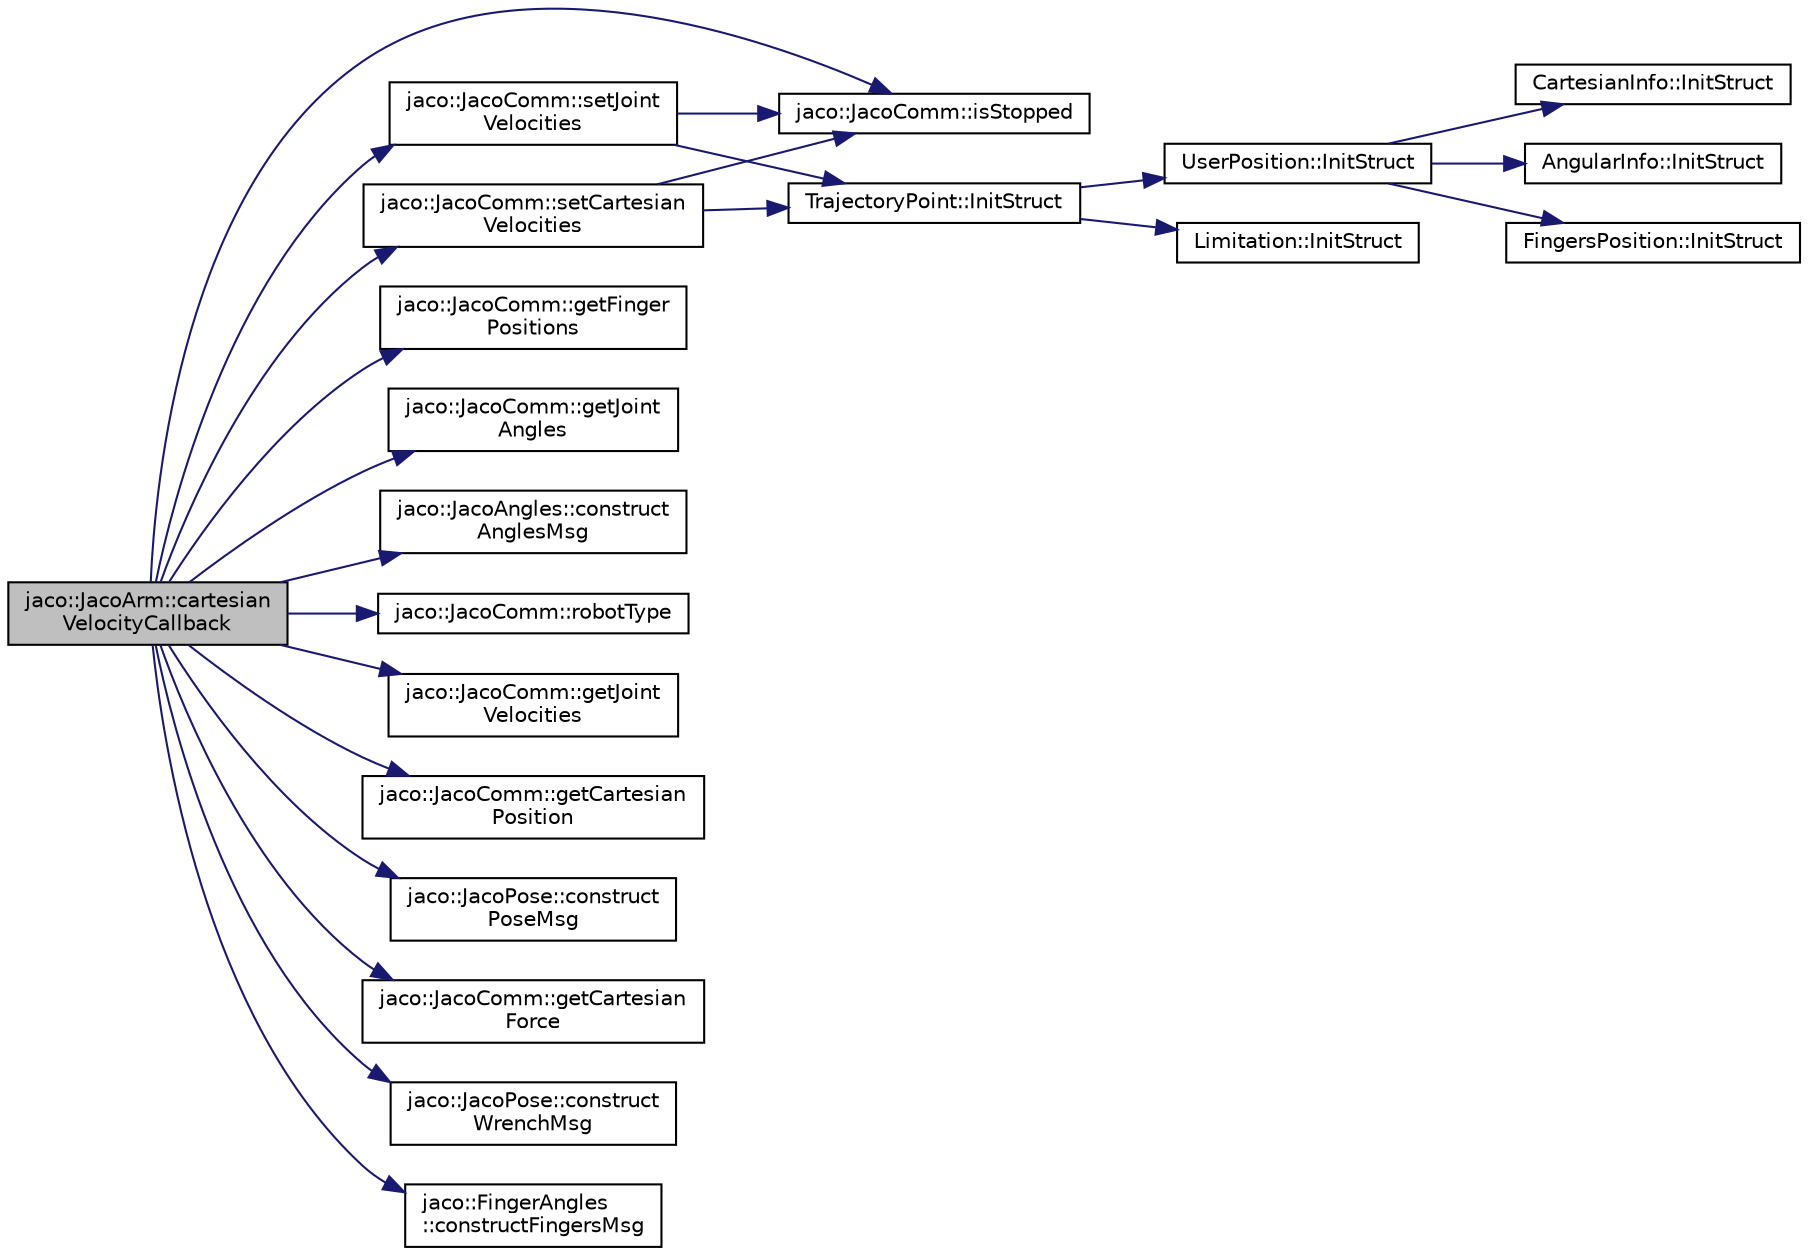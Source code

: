 digraph "jaco::JacoArm::cartesianVelocityCallback"
{
  edge [fontname="Helvetica",fontsize="10",labelfontname="Helvetica",labelfontsize="10"];
  node [fontname="Helvetica",fontsize="10",shape=record];
  rankdir="LR";
  Node1 [label="jaco::JacoArm::cartesian\lVelocityCallback",height=0.2,width=0.4,color="black", fillcolor="grey75", style="filled", fontcolor="black"];
  Node1 -> Node2 [color="midnightblue",fontsize="10",style="solid"];
  Node2 [label="jaco::JacoComm::isStopped",height=0.2,width=0.4,color="black", fillcolor="white", style="filled",URL="$classjaco_1_1_jaco_comm.html#a872b8033cda5a9fe4ccdca2e89aa03d1"];
  Node1 -> Node3 [color="midnightblue",fontsize="10",style="solid"];
  Node3 [label="jaco::JacoComm::setCartesian\lVelocities",height=0.2,width=0.4,color="black", fillcolor="white", style="filled",URL="$classjaco_1_1_jaco_comm.html#a468352480a437cc2144c8d4d289815a5",tooltip="Set the cartesian velocity of the tool tip. "];
  Node3 -> Node2 [color="midnightblue",fontsize="10",style="solid"];
  Node3 -> Node4 [color="midnightblue",fontsize="10",style="solid"];
  Node4 [label="TrajectoryPoint::InitStruct",height=0.2,width=0.4,color="black", fillcolor="white", style="filled",URL="$struct_trajectory_point.html#a1a9f12ad88f5011c6a4644792fa67f99"];
  Node4 -> Node5 [color="midnightblue",fontsize="10",style="solid"];
  Node5 [label="UserPosition::InitStruct",height=0.2,width=0.4,color="black", fillcolor="white", style="filled",URL="$struct_user_position.html#ad682f9be07fa2307028f86624ded2958"];
  Node5 -> Node6 [color="midnightblue",fontsize="10",style="solid"];
  Node6 [label="CartesianInfo::InitStruct",height=0.2,width=0.4,color="black", fillcolor="white", style="filled",URL="$struct_cartesian_info.html#a6d47623939d86124525ab4c8f7a2b8e9"];
  Node5 -> Node7 [color="midnightblue",fontsize="10",style="solid"];
  Node7 [label="AngularInfo::InitStruct",height=0.2,width=0.4,color="black", fillcolor="white", style="filled",URL="$struct_angular_info.html#a092156b3e0e6cb657ed4bb2f6b15a9f0"];
  Node5 -> Node8 [color="midnightblue",fontsize="10",style="solid"];
  Node8 [label="FingersPosition::InitStruct",height=0.2,width=0.4,color="black", fillcolor="white", style="filled",URL="$struct_fingers_position.html#a2d958923675995d54d56e59f8549495d"];
  Node4 -> Node9 [color="midnightblue",fontsize="10",style="solid"];
  Node9 [label="Limitation::InitStruct",height=0.2,width=0.4,color="black", fillcolor="white", style="filled",URL="$struct_limitation.html#a098f4ee5d0eb6baf844ff3164f1a20f6"];
  Node1 -> Node10 [color="midnightblue",fontsize="10",style="solid"];
  Node10 [label="jaco::JacoComm::setJoint\lVelocities",height=0.2,width=0.4,color="black", fillcolor="white", style="filled",URL="$classjaco_1_1_jaco_comm.html#af269b1c8d8b1f32c1003ca2e464252f0",tooltip="Set the angular velocity of the joints. "];
  Node10 -> Node2 [color="midnightblue",fontsize="10",style="solid"];
  Node10 -> Node4 [color="midnightblue",fontsize="10",style="solid"];
  Node1 -> Node11 [color="midnightblue",fontsize="10",style="solid"];
  Node11 [label="jaco::JacoComm::getFinger\lPositions",height=0.2,width=0.4,color="black", fillcolor="white", style="filled",URL="$classjaco_1_1_jaco_comm.html#a7644bf1154b59bf4d8b97c200284e3fb",tooltip="API call to obtain the current finger positions. "];
  Node1 -> Node12 [color="midnightblue",fontsize="10",style="solid"];
  Node12 [label="jaco::JacoComm::getJoint\lAngles",height=0.2,width=0.4,color="black", fillcolor="white", style="filled",URL="$classjaco_1_1_jaco_comm.html#a5fcb23bf6925a82f2ab5e42460ea3834",tooltip="API call to obtain the current angular position of all the joints. "];
  Node1 -> Node13 [color="midnightblue",fontsize="10",style="solid"];
  Node13 [label="jaco::JacoAngles::construct\lAnglesMsg",height=0.2,width=0.4,color="black", fillcolor="white", style="filled",URL="$classjaco_1_1_jaco_angles.html#a29e69c52bf777084006965f9edcdcd9d"];
  Node1 -> Node14 [color="midnightblue",fontsize="10",style="solid"];
  Node14 [label="jaco::JacoComm::robotType",height=0.2,width=0.4,color="black", fillcolor="white", style="filled",URL="$classjaco_1_1_jaco_comm.html#af20323ed50f73b59bac3e18ebd8559fa"];
  Node1 -> Node15 [color="midnightblue",fontsize="10",style="solid"];
  Node15 [label="jaco::JacoComm::getJoint\lVelocities",height=0.2,width=0.4,color="black", fillcolor="white", style="filled",URL="$classjaco_1_1_jaco_comm.html#aa81b5cdf89bd2c7259be3638fdb4f75a",tooltip="API call to obtain the current angular velocities of all the joints. "];
  Node1 -> Node16 [color="midnightblue",fontsize="10",style="solid"];
  Node16 [label="jaco::JacoComm::getCartesian\lPosition",height=0.2,width=0.4,color="black", fillcolor="white", style="filled",URL="$classjaco_1_1_jaco_comm.html#a855bbefed2093d0d0cc7763eb7306a0b",tooltip="API call to obtain the current cartesian position of the arm. "];
  Node1 -> Node17 [color="midnightblue",fontsize="10",style="solid"];
  Node17 [label="jaco::JacoPose::construct\lPoseMsg",height=0.2,width=0.4,color="black", fillcolor="white", style="filled",URL="$classjaco_1_1_jaco_pose.html#a9f2e68a94240e365afefd84d92f5a132"];
  Node1 -> Node18 [color="midnightblue",fontsize="10",style="solid"];
  Node18 [label="jaco::JacoComm::getCartesian\lForce",height=0.2,width=0.4,color="black", fillcolor="white", style="filled",URL="$classjaco_1_1_jaco_comm.html#af181d7ddd7baeff6e46720648e7e1f31",tooltip="API call to obtain the current cartesian force of the arm. "];
  Node1 -> Node19 [color="midnightblue",fontsize="10",style="solid"];
  Node19 [label="jaco::JacoPose::construct\lWrenchMsg",height=0.2,width=0.4,color="black", fillcolor="white", style="filled",URL="$classjaco_1_1_jaco_pose.html#a0ce9524097d0c974210ab20e63049b1c"];
  Node1 -> Node20 [color="midnightblue",fontsize="10",style="solid"];
  Node20 [label="jaco::FingerAngles\l::constructFingersMsg",height=0.2,width=0.4,color="black", fillcolor="white", style="filled",URL="$classjaco_1_1_finger_angles.html#afe84a9beae8b4a0617ace657d7608a49"];
}
